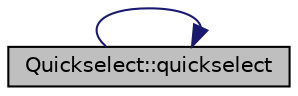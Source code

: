 digraph "Quickselect::quickselect"
{
 // LATEX_PDF_SIZE
  edge [fontname="Helvetica",fontsize="10",labelfontname="Helvetica",labelfontsize="10"];
  node [fontname="Helvetica",fontsize="10",shape=record];
  rankdir="LR";
  Node1 [label="Quickselect::quickselect",height=0.2,width=0.4,color="black", fillcolor="grey75", style="filled", fontcolor="black",tooltip="Performs the quickselect algorithm on a vector."];
  Node1 -> Node1 [color="midnightblue",fontsize="10",style="solid",fontname="Helvetica"];
}
